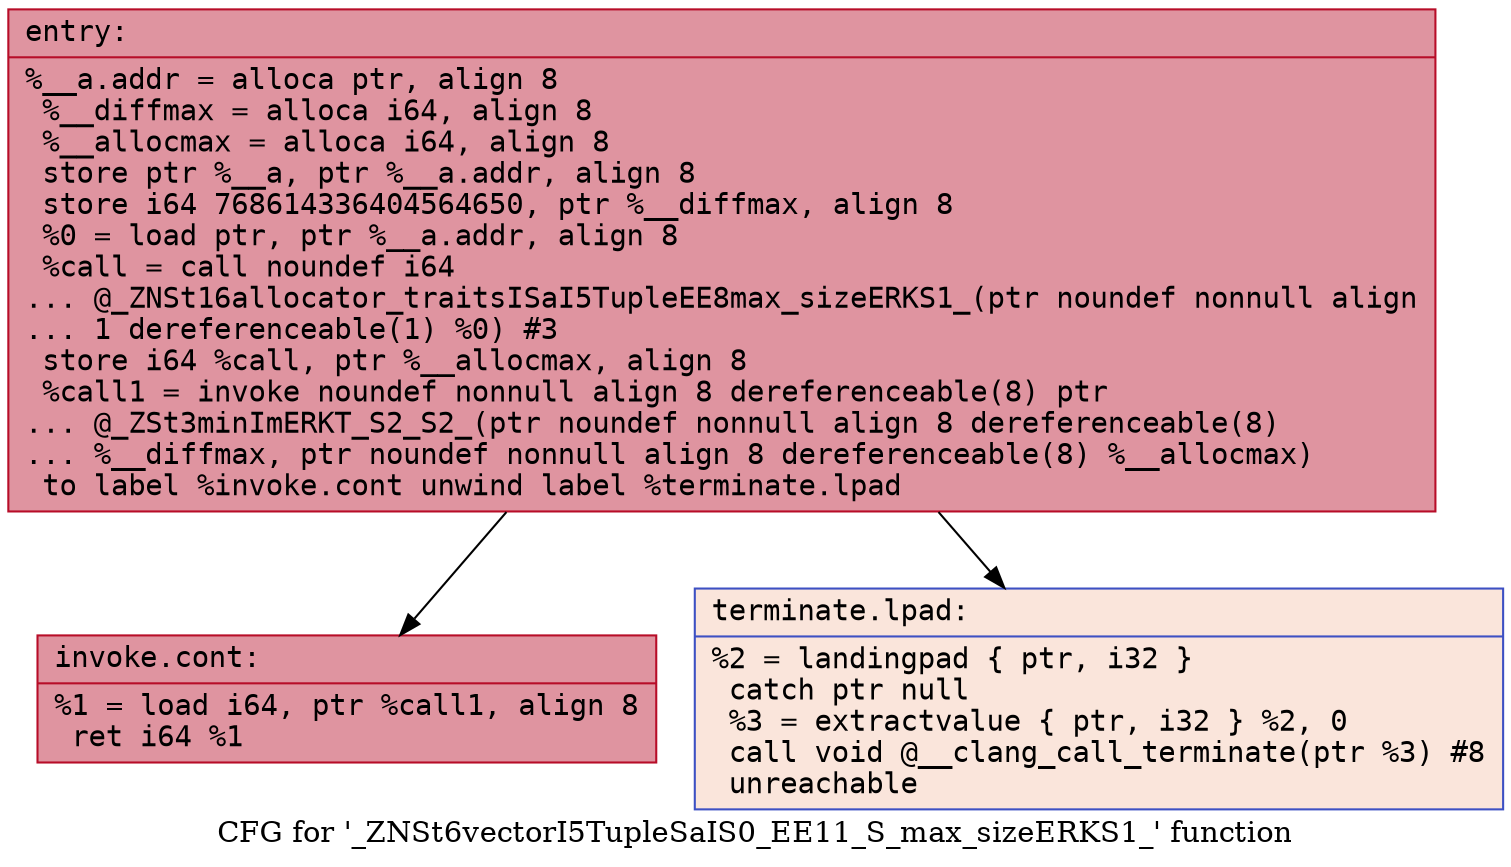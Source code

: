 digraph "CFG for '_ZNSt6vectorI5TupleSaIS0_EE11_S_max_sizeERKS1_' function" {
	label="CFG for '_ZNSt6vectorI5TupleSaIS0_EE11_S_max_sizeERKS1_' function";

	Node0x55c60639c240 [shape=record,color="#b70d28ff", style=filled, fillcolor="#b70d2870" fontname="Courier",label="{entry:\l|  %__a.addr = alloca ptr, align 8\l  %__diffmax = alloca i64, align 8\l  %__allocmax = alloca i64, align 8\l  store ptr %__a, ptr %__a.addr, align 8\l  store i64 768614336404564650, ptr %__diffmax, align 8\l  %0 = load ptr, ptr %__a.addr, align 8\l  %call = call noundef i64\l... @_ZNSt16allocator_traitsISaI5TupleEE8max_sizeERKS1_(ptr noundef nonnull align\l... 1 dereferenceable(1) %0) #3\l  store i64 %call, ptr %__allocmax, align 8\l  %call1 = invoke noundef nonnull align 8 dereferenceable(8) ptr\l... @_ZSt3minImERKT_S2_S2_(ptr noundef nonnull align 8 dereferenceable(8)\l... %__diffmax, ptr noundef nonnull align 8 dereferenceable(8) %__allocmax)\l          to label %invoke.cont unwind label %terminate.lpad\l}"];
	Node0x55c60639c240 -> Node0x55c60639c870[tooltip="entry -> invoke.cont\nProbability 100.00%" ];
	Node0x55c60639c240 -> Node0x55c60639c8f0[tooltip="entry -> terminate.lpad\nProbability 0.00%" ];
	Node0x55c60639c870 [shape=record,color="#b70d28ff", style=filled, fillcolor="#b70d2870" fontname="Courier",label="{invoke.cont:\l|  %1 = load i64, ptr %call1, align 8\l  ret i64 %1\l}"];
	Node0x55c60639c8f0 [shape=record,color="#3d50c3ff", style=filled, fillcolor="#f4c5ad70" fontname="Courier",label="{terminate.lpad:\l|  %2 = landingpad \{ ptr, i32 \}\l          catch ptr null\l  %3 = extractvalue \{ ptr, i32 \} %2, 0\l  call void @__clang_call_terminate(ptr %3) #8\l  unreachable\l}"];
}
